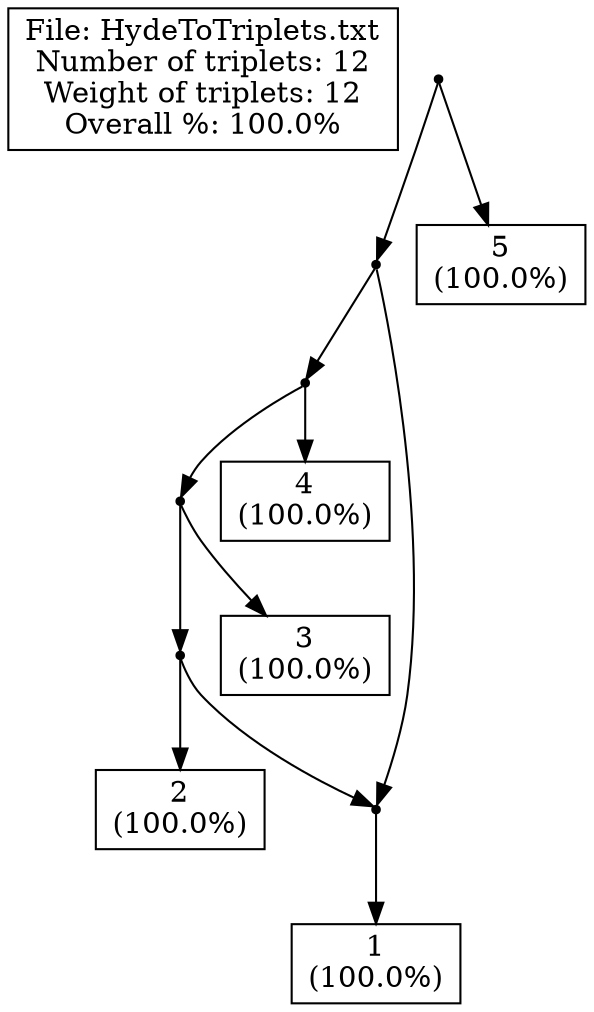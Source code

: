 // LEV1ATHAN Version 1.0, 21 september 2009
// COMMENT: Pre-processing the input file to count the leaves
// COMMENT: Pre-processing showed that there are 5 leaves in the input.
// SUMMARY: Input had 5 leaves.
// USER-SETTING: Will *not* post-process output to collapse edges.
// COMMENT: Triplet set is already dense.
// SUMMARY: There are 12 triplets in the input.
// SUMMARY: Total weight of input triplets is 12.
// COMMENT: We achieved non-trivial local perfection.
// SUMMARY: (Before post-processing)
// SUMMARY: We got 12 units of triplet weight, that's 100.0% of total weight.
// SUMMARY: In total 0 units of triplet weight were -not- consistent with the ouput network.
// SUMMARY: Output network contained 1 triplets -not- in the original input.
// SUMMARY: The symmetric difference is thus 0 + (1 * 1) = 2
// SUMMARY: (After post-processing)
strict digraph G1 {
edge [fontsize=8]
labelbox [shape=box, width=0.4, label="File: HydeToTriplets.txt\nNumber of triplets: 12\nWeight of triplets: 12\nOverall %: 100.0%"];
internal1000 [shape=point];
internal1001 [shape=point];
internal1002 [shape=point];
internal1003 [shape=point];
internal1004 [shape=point];
internal1005 [shape=point];
1 [shape=box, width=0.3, label="1\n(100.0%)"];
2 [shape=box, width=0.3, label="2\n(100.0%)"];
3 [shape=box, width=0.3, label="3\n(100.0%)"];
4 [shape=box, width=0.3, label="4\n(100.0%)"];
5 [shape=box, width=0.3, label="5\n(100.0%)"];
internal1000 -> internal1001
internal1000 -> 5
internal1001 -> internal1002
internal1001 -> internal1005
internal1002 -> internal1003
internal1002 -> 4
internal1003 -> internal1004
internal1003 -> 3
internal1004 -> internal1005
internal1004 -> 2
internal1005 -> 1
internal1005 -> 1
}
// SUMMARY: eNewick output: ((((((1)#H1,2),3),4),#H1),5);
// SUMMARY: In total 0 units of triplet weight were -not- consistent with the ouput network.
// SUMMARY: Output network contained 1 triplets -not- in the original input.
// SUMMARY: Weight of missing triplets before contraction minus weight of missing triplets afterwards: 0
// SUMMARY: Number of surplus triplets before contraction minus number of surplus triplets afterwards: 0
// CONCLUSION: After post-processing we got 12 units of triplet weight, that's 100.0% of total weight (before post-processing this was 100.0%).
// CONCLUSION: After post-processing the symmetric difference is thus 0 + (1 * 1) = 1 (before post-processing this was 1)
// STAT: PERCENTAGE = 100.0
// STAT: NETWORK-TRIPLET SD = 2
